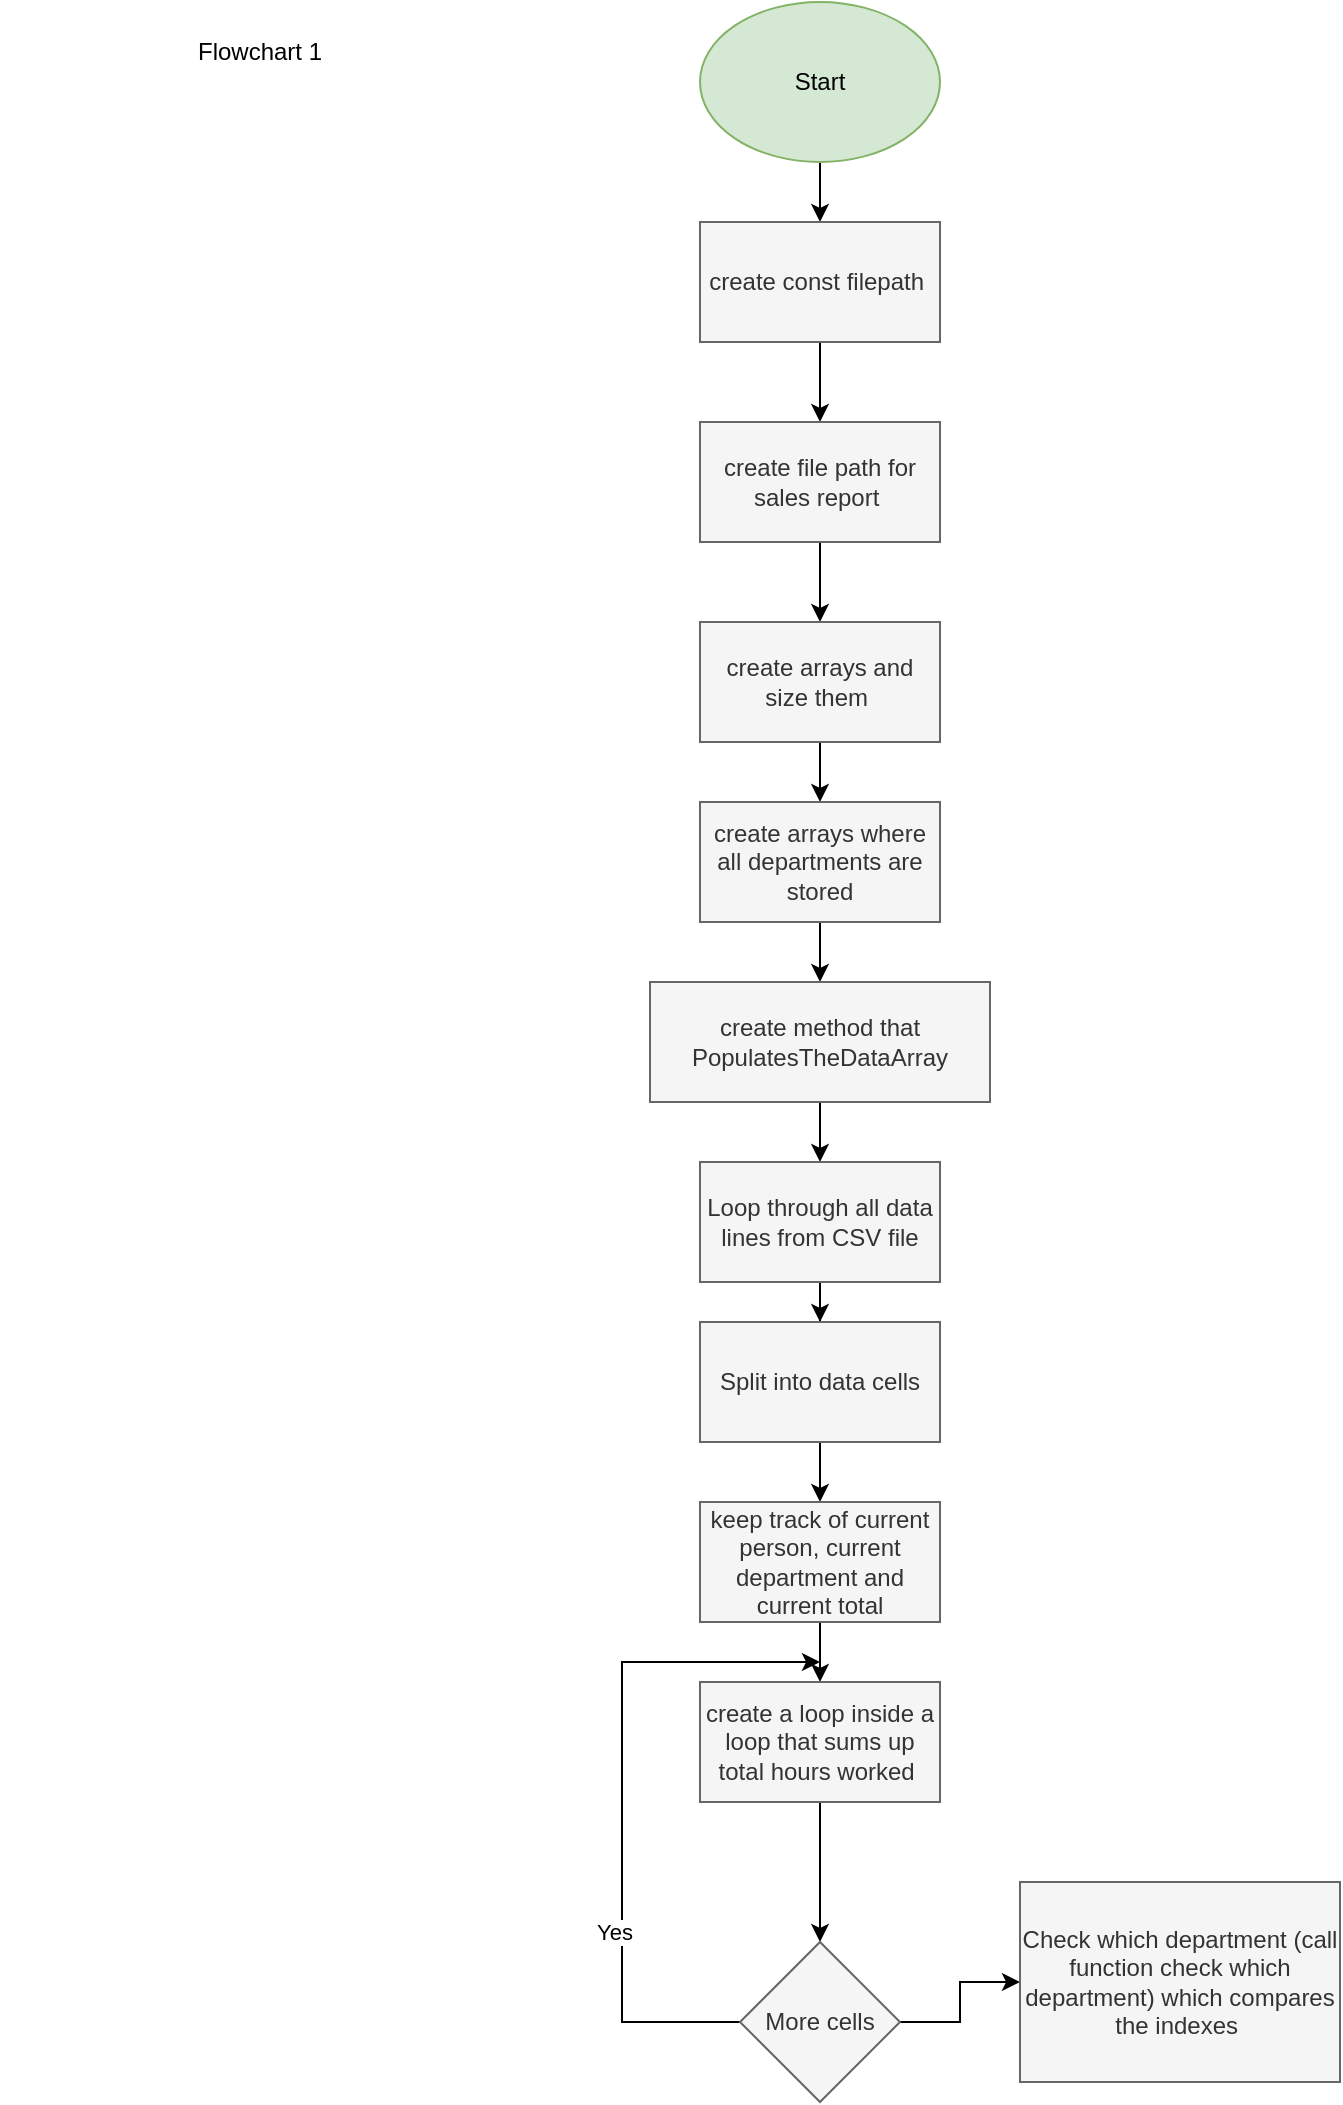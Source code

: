 <mxfile version="26.0.6">
  <diagram name="Page-1" id="eUllrwKb2ne6iIKgqR0f">
    <mxGraphModel dx="1194" dy="690" grid="1" gridSize="10" guides="1" tooltips="1" connect="1" arrows="1" fold="1" page="1" pageScale="1" pageWidth="850" pageHeight="1100" math="0" shadow="0">
      <root>
        <mxCell id="0" />
        <mxCell id="1" parent="0" />
        <mxCell id="Ba46Ynqtanpx5RTaV4O8-1" value="Flowchart 1" style="text;html=1;align=center;verticalAlign=middle;whiteSpace=wrap;rounded=0;" vertex="1" parent="1">
          <mxGeometry x="40" y="30" width="260" height="30" as="geometry" />
        </mxCell>
        <mxCell id="Ba46Ynqtanpx5RTaV4O8-4" value="" style="edgeStyle=orthogonalEdgeStyle;rounded=0;orthogonalLoop=1;jettySize=auto;html=1;" edge="1" parent="1" source="Ba46Ynqtanpx5RTaV4O8-2" target="Ba46Ynqtanpx5RTaV4O8-3">
          <mxGeometry relative="1" as="geometry" />
        </mxCell>
        <mxCell id="Ba46Ynqtanpx5RTaV4O8-2" value="Start" style="ellipse;whiteSpace=wrap;html=1;fillColor=#d5e8d4;strokeColor=#82b366;" vertex="1" parent="1">
          <mxGeometry x="390" y="20" width="120" height="80" as="geometry" />
        </mxCell>
        <mxCell id="Ba46Ynqtanpx5RTaV4O8-6" value="" style="edgeStyle=orthogonalEdgeStyle;rounded=0;orthogonalLoop=1;jettySize=auto;html=1;" edge="1" parent="1" source="Ba46Ynqtanpx5RTaV4O8-3" target="Ba46Ynqtanpx5RTaV4O8-5">
          <mxGeometry relative="1" as="geometry" />
        </mxCell>
        <mxCell id="Ba46Ynqtanpx5RTaV4O8-3" value="create const filepath&amp;nbsp;" style="whiteSpace=wrap;html=1;fillColor=#f5f5f5;strokeColor=#666666;fontColor=#333333;" vertex="1" parent="1">
          <mxGeometry x="390" y="130" width="120" height="60" as="geometry" />
        </mxCell>
        <mxCell id="Ba46Ynqtanpx5RTaV4O8-8" value="" style="edgeStyle=orthogonalEdgeStyle;rounded=0;orthogonalLoop=1;jettySize=auto;html=1;" edge="1" parent="1" source="Ba46Ynqtanpx5RTaV4O8-5" target="Ba46Ynqtanpx5RTaV4O8-7">
          <mxGeometry relative="1" as="geometry" />
        </mxCell>
        <mxCell id="Ba46Ynqtanpx5RTaV4O8-5" value="create file path for sales report&amp;nbsp;" style="whiteSpace=wrap;html=1;fillColor=#f5f5f5;strokeColor=#666666;fontColor=#333333;" vertex="1" parent="1">
          <mxGeometry x="390" y="230" width="120" height="60" as="geometry" />
        </mxCell>
        <mxCell id="Ba46Ynqtanpx5RTaV4O8-10" value="" style="edgeStyle=orthogonalEdgeStyle;rounded=0;orthogonalLoop=1;jettySize=auto;html=1;" edge="1" parent="1" source="Ba46Ynqtanpx5RTaV4O8-7" target="Ba46Ynqtanpx5RTaV4O8-9">
          <mxGeometry relative="1" as="geometry" />
        </mxCell>
        <mxCell id="Ba46Ynqtanpx5RTaV4O8-7" value="create arrays and size them&amp;nbsp;" style="whiteSpace=wrap;html=1;fillColor=#f5f5f5;strokeColor=#666666;fontColor=#333333;" vertex="1" parent="1">
          <mxGeometry x="390" y="330" width="120" height="60" as="geometry" />
        </mxCell>
        <mxCell id="Ba46Ynqtanpx5RTaV4O8-12" value="" style="edgeStyle=orthogonalEdgeStyle;rounded=0;orthogonalLoop=1;jettySize=auto;html=1;" edge="1" parent="1" source="Ba46Ynqtanpx5RTaV4O8-9" target="Ba46Ynqtanpx5RTaV4O8-11">
          <mxGeometry relative="1" as="geometry" />
        </mxCell>
        <mxCell id="Ba46Ynqtanpx5RTaV4O8-9" value="create arrays where all departments are stored" style="whiteSpace=wrap;html=1;fillColor=#f5f5f5;strokeColor=#666666;fontColor=#333333;" vertex="1" parent="1">
          <mxGeometry x="390" y="420" width="120" height="60" as="geometry" />
        </mxCell>
        <mxCell id="Ba46Ynqtanpx5RTaV4O8-14" value="" style="edgeStyle=orthogonalEdgeStyle;rounded=0;orthogonalLoop=1;jettySize=auto;html=1;" edge="1" parent="1" source="Ba46Ynqtanpx5RTaV4O8-11" target="Ba46Ynqtanpx5RTaV4O8-13">
          <mxGeometry relative="1" as="geometry" />
        </mxCell>
        <mxCell id="Ba46Ynqtanpx5RTaV4O8-11" value="create method that PopulatesTheDataArray" style="whiteSpace=wrap;html=1;fillColor=#f5f5f5;strokeColor=#666666;fontColor=#333333;" vertex="1" parent="1">
          <mxGeometry x="365" y="510" width="170" height="60" as="geometry" />
        </mxCell>
        <mxCell id="Ba46Ynqtanpx5RTaV4O8-16" value="" style="edgeStyle=orthogonalEdgeStyle;rounded=0;orthogonalLoop=1;jettySize=auto;html=1;" edge="1" parent="1" source="Ba46Ynqtanpx5RTaV4O8-13" target="Ba46Ynqtanpx5RTaV4O8-15">
          <mxGeometry relative="1" as="geometry" />
        </mxCell>
        <mxCell id="Ba46Ynqtanpx5RTaV4O8-13" value="Loop through all data lines from CSV file" style="whiteSpace=wrap;html=1;fillColor=#f5f5f5;strokeColor=#666666;fontColor=#333333;" vertex="1" parent="1">
          <mxGeometry x="390" y="600" width="120" height="60" as="geometry" />
        </mxCell>
        <mxCell id="Ba46Ynqtanpx5RTaV4O8-18" value="" style="edgeStyle=orthogonalEdgeStyle;rounded=0;orthogonalLoop=1;jettySize=auto;html=1;" edge="1" parent="1" source="Ba46Ynqtanpx5RTaV4O8-15" target="Ba46Ynqtanpx5RTaV4O8-17">
          <mxGeometry relative="1" as="geometry" />
        </mxCell>
        <mxCell id="Ba46Ynqtanpx5RTaV4O8-15" value="Split into data cells" style="whiteSpace=wrap;html=1;fillColor=#f5f5f5;strokeColor=#666666;fontColor=#333333;" vertex="1" parent="1">
          <mxGeometry x="390" y="680" width="120" height="60" as="geometry" />
        </mxCell>
        <mxCell id="Ba46Ynqtanpx5RTaV4O8-20" value="" style="edgeStyle=orthogonalEdgeStyle;rounded=0;orthogonalLoop=1;jettySize=auto;html=1;" edge="1" parent="1" source="Ba46Ynqtanpx5RTaV4O8-17" target="Ba46Ynqtanpx5RTaV4O8-19">
          <mxGeometry relative="1" as="geometry" />
        </mxCell>
        <mxCell id="Ba46Ynqtanpx5RTaV4O8-17" value="keep track of current person, current department and current total" style="whiteSpace=wrap;html=1;fillColor=#f5f5f5;strokeColor=#666666;fontColor=#333333;" vertex="1" parent="1">
          <mxGeometry x="390" y="770" width="120" height="60" as="geometry" />
        </mxCell>
        <mxCell id="Ba46Ynqtanpx5RTaV4O8-22" value="" style="edgeStyle=orthogonalEdgeStyle;rounded=0;orthogonalLoop=1;jettySize=auto;html=1;" edge="1" parent="1" source="Ba46Ynqtanpx5RTaV4O8-19" target="Ba46Ynqtanpx5RTaV4O8-21">
          <mxGeometry relative="1" as="geometry" />
        </mxCell>
        <mxCell id="Ba46Ynqtanpx5RTaV4O8-19" value="create a loop inside a loop that sums up total hours worked&amp;nbsp;" style="whiteSpace=wrap;html=1;fillColor=#f5f5f5;strokeColor=#666666;fontColor=#333333;" vertex="1" parent="1">
          <mxGeometry x="390" y="860" width="120" height="60" as="geometry" />
        </mxCell>
        <mxCell id="Ba46Ynqtanpx5RTaV4O8-23" style="edgeStyle=orthogonalEdgeStyle;rounded=0;orthogonalLoop=1;jettySize=auto;html=1;" edge="1" parent="1" source="Ba46Ynqtanpx5RTaV4O8-21">
          <mxGeometry relative="1" as="geometry">
            <mxPoint x="450" y="850" as="targetPoint" />
            <Array as="points">
              <mxPoint x="351" y="1030" />
            </Array>
          </mxGeometry>
        </mxCell>
        <mxCell id="Ba46Ynqtanpx5RTaV4O8-24" value="Yes" style="edgeLabel;html=1;align=center;verticalAlign=middle;resizable=0;points=[];" vertex="1" connectable="0" parent="Ba46Ynqtanpx5RTaV4O8-23">
          <mxGeometry x="-0.385" y="4" relative="1" as="geometry">
            <mxPoint as="offset" />
          </mxGeometry>
        </mxCell>
        <mxCell id="Ba46Ynqtanpx5RTaV4O8-26" value="" style="edgeStyle=orthogonalEdgeStyle;rounded=0;orthogonalLoop=1;jettySize=auto;html=1;" edge="1" parent="1" source="Ba46Ynqtanpx5RTaV4O8-21" target="Ba46Ynqtanpx5RTaV4O8-25">
          <mxGeometry relative="1" as="geometry" />
        </mxCell>
        <mxCell id="Ba46Ynqtanpx5RTaV4O8-21" value="More cells" style="rhombus;whiteSpace=wrap;html=1;fillColor=#f5f5f5;strokeColor=#666666;fontColor=#333333;" vertex="1" parent="1">
          <mxGeometry x="410" y="990" width="80" height="80" as="geometry" />
        </mxCell>
        <mxCell id="Ba46Ynqtanpx5RTaV4O8-25" value="Check which department (call function check which department) which compares the indexes&amp;nbsp;" style="whiteSpace=wrap;html=1;fillColor=#f5f5f5;strokeColor=#666666;fontColor=#333333;" vertex="1" parent="1">
          <mxGeometry x="550" y="960" width="160" height="100" as="geometry" />
        </mxCell>
      </root>
    </mxGraphModel>
  </diagram>
</mxfile>
